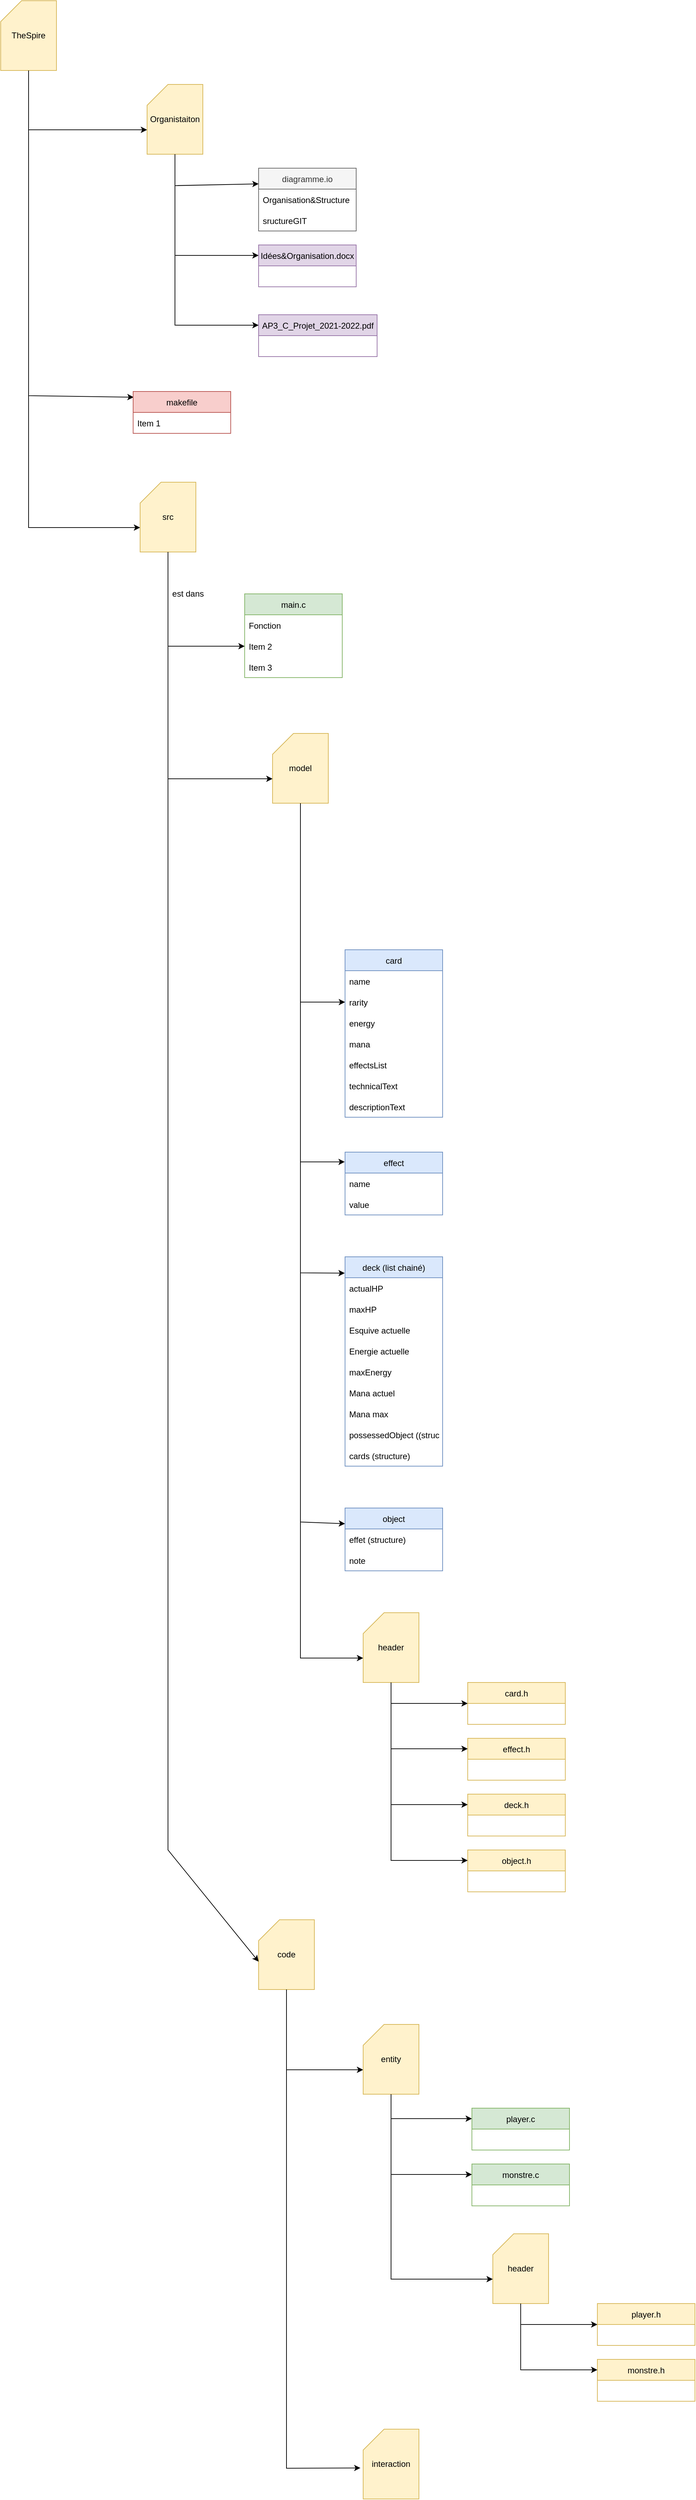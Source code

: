 <mxfile version="18.0.4" type="device" pages="3"><diagram id="Xu8fZ2DzwxK1tg6nVCTN" name="Organisation&amp;Structure"><mxGraphModel dx="2249" dy="2047" grid="1" gridSize="10" guides="1" tooltips="1" connect="1" arrows="1" fold="1" page="1" pageScale="1" pageWidth="827" pageHeight="1169" math="0" shadow="0"><root><mxCell id="0"/><mxCell id="1" parent="0"/><mxCell id="VKHFOhb967Uc09bPa1nT-7" value="src" style="shape=card;whiteSpace=wrap;html=1;fillColor=#fff2cc;strokeColor=#d6b656;" parent="1" vertex="1"><mxGeometry x="30" width="80" height="100" as="geometry"/></mxCell><mxCell id="VKHFOhb967Uc09bPa1nT-8" value="main.c" style="swimlane;fontStyle=0;childLayout=stackLayout;horizontal=1;startSize=30;horizontalStack=0;resizeParent=1;resizeParentMax=0;resizeLast=0;collapsible=1;marginBottom=0;fillColor=#d5e8d4;strokeColor=#82b366;" parent="1" vertex="1"><mxGeometry x="180" y="160" width="140" height="120" as="geometry"/></mxCell><mxCell id="VKHFOhb967Uc09bPa1nT-9" value="Fonction" style="text;strokeColor=none;fillColor=none;align=left;verticalAlign=middle;spacingLeft=4;spacingRight=4;overflow=hidden;points=[[0,0.5],[1,0.5]];portConstraint=eastwest;rotatable=0;" parent="VKHFOhb967Uc09bPa1nT-8" vertex="1"><mxGeometry y="30" width="140" height="30" as="geometry"/></mxCell><mxCell id="VKHFOhb967Uc09bPa1nT-10" value="Item 2" style="text;strokeColor=none;fillColor=none;align=left;verticalAlign=middle;spacingLeft=4;spacingRight=4;overflow=hidden;points=[[0,0.5],[1,0.5]];portConstraint=eastwest;rotatable=0;" parent="VKHFOhb967Uc09bPa1nT-8" vertex="1"><mxGeometry y="60" width="140" height="30" as="geometry"/></mxCell><mxCell id="VKHFOhb967Uc09bPa1nT-11" value="Item 3" style="text;strokeColor=none;fillColor=none;align=left;verticalAlign=middle;spacingLeft=4;spacingRight=4;overflow=hidden;points=[[0,0.5],[1,0.5]];portConstraint=eastwest;rotatable=0;" parent="VKHFOhb967Uc09bPa1nT-8" vertex="1"><mxGeometry y="90" width="140" height="30" as="geometry"/></mxCell><mxCell id="VKHFOhb967Uc09bPa1nT-12" value="" style="endArrow=classic;html=1;rounded=0;exitX=0.5;exitY=1;exitDx=0;exitDy=0;exitPerimeter=0;entryX=0;entryY=0.5;entryDx=0;entryDy=0;" parent="1" source="VKHFOhb967Uc09bPa1nT-7" target="VKHFOhb967Uc09bPa1nT-10" edge="1"><mxGeometry width="50" height="50" relative="1" as="geometry"><mxPoint x="380" y="320" as="sourcePoint"/><mxPoint x="430" y="270" as="targetPoint"/><Array as="points"><mxPoint x="70" y="130"/><mxPoint x="70" y="235"/></Array></mxGeometry></mxCell><mxCell id="VKHFOhb967Uc09bPa1nT-13" value="est dans&amp;nbsp;" style="text;html=1;align=center;verticalAlign=middle;resizable=0;points=[];autosize=1;strokeColor=none;fillColor=none;" parent="1" vertex="1"><mxGeometry x="70" y="150" width="60" height="20" as="geometry"/></mxCell><mxCell id="VKHFOhb967Uc09bPa1nT-14" value="model" style="shape=card;whiteSpace=wrap;html=1;fillColor=#fff2cc;strokeColor=#d6b656;" parent="1" vertex="1"><mxGeometry x="220" y="360" width="80" height="100" as="geometry"/></mxCell><mxCell id="VKHFOhb967Uc09bPa1nT-15" value="card" style="swimlane;fontStyle=0;childLayout=stackLayout;horizontal=1;startSize=30;horizontalStack=0;resizeParent=1;resizeParentMax=0;resizeLast=0;collapsible=1;marginBottom=0;fillColor=#dae8fc;strokeColor=#6c8ebf;" parent="1" vertex="1"><mxGeometry x="324" y="670" width="140" height="240" as="geometry"/></mxCell><mxCell id="VKHFOhb967Uc09bPa1nT-16" value="name" style="text;strokeColor=none;fillColor=none;align=left;verticalAlign=middle;spacingLeft=4;spacingRight=4;overflow=hidden;points=[[0,0.5],[1,0.5]];portConstraint=eastwest;rotatable=0;" parent="VKHFOhb967Uc09bPa1nT-15" vertex="1"><mxGeometry y="30" width="140" height="30" as="geometry"/></mxCell><mxCell id="VKHFOhb967Uc09bPa1nT-17" value="rarity" style="text;strokeColor=none;fillColor=none;align=left;verticalAlign=middle;spacingLeft=4;spacingRight=4;overflow=hidden;points=[[0,0.5],[1,0.5]];portConstraint=eastwest;rotatable=0;" parent="VKHFOhb967Uc09bPa1nT-15" vertex="1"><mxGeometry y="60" width="140" height="30" as="geometry"/></mxCell><mxCell id="VKHFOhb967Uc09bPa1nT-18" value="energy" style="text;strokeColor=none;fillColor=none;align=left;verticalAlign=middle;spacingLeft=4;spacingRight=4;overflow=hidden;points=[[0,0.5],[1,0.5]];portConstraint=eastwest;rotatable=0;" parent="VKHFOhb967Uc09bPa1nT-15" vertex="1"><mxGeometry y="90" width="140" height="30" as="geometry"/></mxCell><mxCell id="VKHFOhb967Uc09bPa1nT-21" value="mana" style="text;strokeColor=none;fillColor=none;align=left;verticalAlign=middle;spacingLeft=4;spacingRight=4;overflow=hidden;points=[[0,0.5],[1,0.5]];portConstraint=eastwest;rotatable=0;" parent="VKHFOhb967Uc09bPa1nT-15" vertex="1"><mxGeometry y="120" width="140" height="30" as="geometry"/></mxCell><mxCell id="VKHFOhb967Uc09bPa1nT-23" value="effectsList" style="text;strokeColor=none;fillColor=none;align=left;verticalAlign=middle;spacingLeft=4;spacingRight=4;overflow=hidden;points=[[0,0.5],[1,0.5]];portConstraint=eastwest;rotatable=0;" parent="VKHFOhb967Uc09bPa1nT-15" vertex="1"><mxGeometry y="150" width="140" height="30" as="geometry"/></mxCell><mxCell id="VKHFOhb967Uc09bPa1nT-24" value="technicalText" style="text;strokeColor=none;fillColor=none;align=left;verticalAlign=middle;spacingLeft=4;spacingRight=4;overflow=hidden;points=[[0,0.5],[1,0.5]];portConstraint=eastwest;rotatable=0;" parent="VKHFOhb967Uc09bPa1nT-15" vertex="1"><mxGeometry y="180" width="140" height="30" as="geometry"/></mxCell><mxCell id="VKHFOhb967Uc09bPa1nT-22" value="descriptionText" style="text;strokeColor=none;fillColor=none;align=left;verticalAlign=middle;spacingLeft=4;spacingRight=4;overflow=hidden;points=[[0,0.5],[1,0.5]];portConstraint=eastwest;rotatable=0;" parent="VKHFOhb967Uc09bPa1nT-15" vertex="1"><mxGeometry y="210" width="140" height="30" as="geometry"/></mxCell><mxCell id="VKHFOhb967Uc09bPa1nT-20" value="" style="endArrow=classic;html=1;rounded=0;exitX=0.5;exitY=1;exitDx=0;exitDy=0;exitPerimeter=0;entryX=0;entryY=0.5;entryDx=0;entryDy=0;" parent="1" source="VKHFOhb967Uc09bPa1nT-14" target="VKHFOhb967Uc09bPa1nT-17" edge="1"><mxGeometry width="50" height="50" relative="1" as="geometry"><mxPoint x="390" y="510" as="sourcePoint"/><mxPoint x="440" y="460" as="targetPoint"/><Array as="points"><mxPoint x="260" y="745"/></Array></mxGeometry></mxCell><mxCell id="VKHFOhb967Uc09bPa1nT-25" value="deck (list chainé)" style="swimlane;fontStyle=0;childLayout=stackLayout;horizontal=1;startSize=30;horizontalStack=0;resizeParent=1;resizeParentMax=0;resizeLast=0;collapsible=1;marginBottom=0;fillColor=#dae8fc;strokeColor=#6c8ebf;" parent="1" vertex="1"><mxGeometry x="324" y="1110" width="140" height="300" as="geometry"/></mxCell><mxCell id="VKHFOhb967Uc09bPa1nT-26" value="actualHP" style="text;strokeColor=none;fillColor=none;align=left;verticalAlign=middle;spacingLeft=4;spacingRight=4;overflow=hidden;points=[[0,0.5],[1,0.5]];portConstraint=eastwest;rotatable=0;" parent="VKHFOhb967Uc09bPa1nT-25" vertex="1"><mxGeometry y="30" width="140" height="30" as="geometry"/></mxCell><mxCell id="VKHFOhb967Uc09bPa1nT-27" value="maxHP" style="text;strokeColor=none;fillColor=none;align=left;verticalAlign=middle;spacingLeft=4;spacingRight=4;overflow=hidden;points=[[0,0.5],[1,0.5]];portConstraint=eastwest;rotatable=0;" parent="VKHFOhb967Uc09bPa1nT-25" vertex="1"><mxGeometry y="60" width="140" height="30" as="geometry"/></mxCell><mxCell id="VKHFOhb967Uc09bPa1nT-42" value="Esquive actuelle" style="text;strokeColor=none;fillColor=none;align=left;verticalAlign=middle;spacingLeft=4;spacingRight=4;overflow=hidden;points=[[0,0.5],[1,0.5]];portConstraint=eastwest;rotatable=0;" parent="VKHFOhb967Uc09bPa1nT-25" vertex="1"><mxGeometry y="90" width="140" height="30" as="geometry"/></mxCell><mxCell id="VKHFOhb967Uc09bPa1nT-41" value="Energie actuelle" style="text;strokeColor=none;fillColor=none;align=left;verticalAlign=middle;spacingLeft=4;spacingRight=4;overflow=hidden;points=[[0,0.5],[1,0.5]];portConstraint=eastwest;rotatable=0;" parent="VKHFOhb967Uc09bPa1nT-25" vertex="1"><mxGeometry y="120" width="140" height="30" as="geometry"/></mxCell><mxCell id="VKHFOhb967Uc09bPa1nT-43" value="maxEnergy" style="text;strokeColor=none;fillColor=none;align=left;verticalAlign=middle;spacingLeft=4;spacingRight=4;overflow=hidden;points=[[0,0.5],[1,0.5]];portConstraint=eastwest;rotatable=0;" parent="VKHFOhb967Uc09bPa1nT-25" vertex="1"><mxGeometry y="150" width="140" height="30" as="geometry"/></mxCell><mxCell id="VKHFOhb967Uc09bPa1nT-40" value="Mana actuel" style="text;strokeColor=none;fillColor=none;align=left;verticalAlign=middle;spacingLeft=4;spacingRight=4;overflow=hidden;points=[[0,0.5],[1,0.5]];portConstraint=eastwest;rotatable=0;" parent="VKHFOhb967Uc09bPa1nT-25" vertex="1"><mxGeometry y="180" width="140" height="30" as="geometry"/></mxCell><mxCell id="VKHFOhb967Uc09bPa1nT-44" value="Mana max" style="text;strokeColor=none;fillColor=none;align=left;verticalAlign=middle;spacingLeft=4;spacingRight=4;overflow=hidden;points=[[0,0.5],[1,0.5]];portConstraint=eastwest;rotatable=0;" parent="VKHFOhb967Uc09bPa1nT-25" vertex="1"><mxGeometry y="210" width="140" height="30" as="geometry"/></mxCell><mxCell id="VKHFOhb967Uc09bPa1nT-45" value="possessedObject ((structure*)" style="text;strokeColor=none;fillColor=none;align=left;verticalAlign=middle;spacingLeft=4;spacingRight=4;overflow=hidden;points=[[0,0.5],[1,0.5]];portConstraint=eastwest;rotatable=0;" parent="VKHFOhb967Uc09bPa1nT-25" vertex="1"><mxGeometry y="240" width="140" height="30" as="geometry"/></mxCell><mxCell id="VKHFOhb967Uc09bPa1nT-28" value="cards (structure)" style="text;strokeColor=none;fillColor=none;align=left;verticalAlign=middle;spacingLeft=4;spacingRight=4;overflow=hidden;points=[[0,0.5],[1,0.5]];portConstraint=eastwest;rotatable=0;" parent="VKHFOhb967Uc09bPa1nT-25" vertex="1"><mxGeometry y="270" width="140" height="30" as="geometry"/></mxCell><mxCell id="VKHFOhb967Uc09bPa1nT-33" value="" style="endArrow=classic;html=1;rounded=0;entryX=-0.003;entryY=0.078;entryDx=0;entryDy=0;entryPerimeter=0;" parent="1" target="VKHFOhb967Uc09bPa1nT-25" edge="1"><mxGeometry width="50" height="50" relative="1" as="geometry"><mxPoint x="260" y="470" as="sourcePoint"/><mxPoint x="260" y="740" as="targetPoint"/><Array as="points"><mxPoint x="260" y="809"/><mxPoint x="260" y="850"/><mxPoint x="260" y="1133"/></Array></mxGeometry></mxCell><mxCell id="VKHFOhb967Uc09bPa1nT-34" value="effect" style="swimlane;fontStyle=0;childLayout=stackLayout;horizontal=1;startSize=30;horizontalStack=0;resizeParent=1;resizeParentMax=0;resizeLast=0;collapsible=1;marginBottom=0;fillColor=#dae8fc;strokeColor=#6c8ebf;" parent="1" vertex="1"><mxGeometry x="324" y="960" width="140" height="90" as="geometry"/></mxCell><mxCell id="VKHFOhb967Uc09bPa1nT-35" value="name" style="text;strokeColor=none;fillColor=none;align=left;verticalAlign=middle;spacingLeft=4;spacingRight=4;overflow=hidden;points=[[0,0.5],[1,0.5]];portConstraint=eastwest;rotatable=0;" parent="VKHFOhb967Uc09bPa1nT-34" vertex="1"><mxGeometry y="30" width="140" height="30" as="geometry"/></mxCell><mxCell id="VKHFOhb967Uc09bPa1nT-36" value="value" style="text;strokeColor=none;fillColor=none;align=left;verticalAlign=middle;spacingLeft=4;spacingRight=4;overflow=hidden;points=[[0,0.5],[1,0.5]];portConstraint=eastwest;rotatable=0;" parent="VKHFOhb967Uc09bPa1nT-34" vertex="1"><mxGeometry y="60" width="140" height="30" as="geometry"/></mxCell><mxCell id="VKHFOhb967Uc09bPa1nT-38" value="" style="endArrow=classic;html=1;rounded=0;entryX=-0.003;entryY=0.155;entryDx=0;entryDy=0;entryPerimeter=0;" parent="1" target="VKHFOhb967Uc09bPa1nT-34" edge="1"><mxGeometry width="50" height="50" relative="1" as="geometry"><mxPoint x="260" y="470" as="sourcePoint"/><mxPoint x="260" y="690" as="targetPoint"/><Array as="points"><mxPoint x="260" y="974"/></Array></mxGeometry></mxCell><mxCell id="VKHFOhb967Uc09bPa1nT-47" value="object" style="swimlane;fontStyle=0;childLayout=stackLayout;horizontal=1;startSize=30;horizontalStack=0;resizeParent=1;resizeParentMax=0;resizeLast=0;collapsible=1;marginBottom=0;fillColor=#dae8fc;strokeColor=#6c8ebf;" parent="1" vertex="1"><mxGeometry x="324" y="1470" width="140" height="90" as="geometry"/></mxCell><mxCell id="VKHFOhb967Uc09bPa1nT-48" value="effet (structure)" style="text;strokeColor=none;fillColor=none;align=left;verticalAlign=middle;spacingLeft=4;spacingRight=4;overflow=hidden;points=[[0,0.5],[1,0.5]];portConstraint=eastwest;rotatable=0;" parent="VKHFOhb967Uc09bPa1nT-47" vertex="1"><mxGeometry y="30" width="140" height="30" as="geometry"/></mxCell><mxCell id="VKHFOhb967Uc09bPa1nT-49" value="note" style="text;strokeColor=none;fillColor=none;align=left;verticalAlign=middle;spacingLeft=4;spacingRight=4;overflow=hidden;points=[[0,0.5],[1,0.5]];portConstraint=eastwest;rotatable=0;" parent="VKHFOhb967Uc09bPa1nT-47" vertex="1"><mxGeometry y="60" width="140" height="30" as="geometry"/></mxCell><mxCell id="VKHFOhb967Uc09bPa1nT-50" value="" style="endArrow=classic;html=1;rounded=0;entryX=0;entryY=0.25;entryDx=0;entryDy=0;" parent="1" target="VKHFOhb967Uc09bPa1nT-47" edge="1"><mxGeometry width="50" height="50" relative="1" as="geometry"><mxPoint x="260" y="470" as="sourcePoint"/><mxPoint x="260" y="1160" as="targetPoint"/><Array as="points"><mxPoint x="260" y="1490"/></Array></mxGeometry></mxCell><mxCell id="VKHFOhb967Uc09bPa1nT-51" value="code" style="shape=card;whiteSpace=wrap;html=1;fillColor=#fff2cc;strokeColor=#d6b656;" parent="1" vertex="1"><mxGeometry x="200" y="2060" width="80" height="100" as="geometry"/></mxCell><mxCell id="VKHFOhb967Uc09bPa1nT-53" value="" style="endArrow=classic;html=1;rounded=0;exitX=0.5;exitY=1;exitDx=0;exitDy=0;exitPerimeter=0;entryX=0;entryY=0;entryDx=0;entryDy=65;entryPerimeter=0;" parent="1" target="VKHFOhb967Uc09bPa1nT-14" edge="1"><mxGeometry width="50" height="50" relative="1" as="geometry"><mxPoint x="70" y="310" as="sourcePoint"/><mxPoint x="70" y="400" as="targetPoint"/><Array as="points"><mxPoint x="70" y="425"/></Array></mxGeometry></mxCell><mxCell id="VKHFOhb967Uc09bPa1nT-54" value="" style="endArrow=classic;html=1;rounded=0;exitX=0.5;exitY=1;exitDx=0;exitDy=0;exitPerimeter=0;entryX=0;entryY=0.6;entryDx=0;entryDy=0;entryPerimeter=0;" parent="1" source="VKHFOhb967Uc09bPa1nT-7" target="VKHFOhb967Uc09bPa1nT-51" edge="1"><mxGeometry width="50" height="50" relative="1" as="geometry"><mxPoint x="70" y="310" as="sourcePoint"/><mxPoint x="70" y="1620" as="targetPoint"/><Array as="points"><mxPoint x="70" y="1960"/></Array></mxGeometry></mxCell><mxCell id="VKHFOhb967Uc09bPa1nT-55" value="TheSpire" style="shape=card;whiteSpace=wrap;html=1;fillColor=#fff2cc;strokeColor=#d6b656;" parent="1" vertex="1"><mxGeometry x="-170" y="-690" width="80" height="100" as="geometry"/></mxCell><mxCell id="VKHFOhb967Uc09bPa1nT-58" value="diagramme.io" style="swimlane;fontStyle=0;childLayout=stackLayout;horizontal=1;startSize=30;horizontalStack=0;resizeParent=1;resizeParentMax=0;resizeLast=0;collapsible=1;marginBottom=0;fillColor=#f5f5f5;fontColor=#333333;strokeColor=#666666;" parent="1" vertex="1"><mxGeometry x="200" y="-450" width="140" height="90" as="geometry"/></mxCell><mxCell id="Qas3PfIgS1w2E795X2_0-1" value="Organisation&amp;Structure" style="text;strokeColor=none;fillColor=none;align=left;verticalAlign=middle;spacingLeft=4;spacingRight=4;overflow=hidden;points=[[0,0.5],[1,0.5]];portConstraint=eastwest;rotatable=0;" parent="VKHFOhb967Uc09bPa1nT-58" vertex="1"><mxGeometry y="30" width="140" height="30" as="geometry"/></mxCell><mxCell id="VKHFOhb967Uc09bPa1nT-59" value="sructureGIT" style="text;strokeColor=none;fillColor=none;align=left;verticalAlign=middle;spacingLeft=4;spacingRight=4;overflow=hidden;points=[[0,0.5],[1,0.5]];portConstraint=eastwest;rotatable=0;" parent="VKHFOhb967Uc09bPa1nT-58" vertex="1"><mxGeometry y="60" width="140" height="30" as="geometry"/></mxCell><mxCell id="VKHFOhb967Uc09bPa1nT-62" value="Organistaiton" style="shape=card;whiteSpace=wrap;html=1;fillColor=#fff2cc;strokeColor=#d6b656;" parent="1" vertex="1"><mxGeometry x="40" y="-570" width="80" height="100" as="geometry"/></mxCell><mxCell id="VKHFOhb967Uc09bPa1nT-63" value="" style="endArrow=classic;html=1;rounded=0;exitX=0.5;exitY=1;exitDx=0;exitDy=0;exitPerimeter=0;entryX=0;entryY=0;entryDx=0;entryDy=65;entryPerimeter=0;" parent="1" source="VKHFOhb967Uc09bPa1nT-55" target="VKHFOhb967Uc09bPa1nT-62" edge="1"><mxGeometry width="50" height="50" relative="1" as="geometry"><mxPoint x="180" y="-140" as="sourcePoint"/><mxPoint x="230" y="-190" as="targetPoint"/><Array as="points"><mxPoint x="-130" y="-505"/></Array></mxGeometry></mxCell><mxCell id="VKHFOhb967Uc09bPa1nT-64" value="Idées&amp;Organisation.docx" style="swimlane;fontStyle=0;childLayout=stackLayout;horizontal=1;startSize=30;horizontalStack=0;resizeParent=1;resizeParentMax=0;resizeLast=0;collapsible=1;marginBottom=0;fillColor=#e1d5e7;strokeColor=#9673a6;" parent="1" vertex="1"><mxGeometry x="200" y="-340" width="140" height="60" as="geometry"/></mxCell><mxCell id="VKHFOhb967Uc09bPa1nT-66" value="AP3_C_Projet_2021-2022.pdf" style="swimlane;fontStyle=0;childLayout=stackLayout;horizontal=1;startSize=30;horizontalStack=0;resizeParent=1;resizeParentMax=0;resizeLast=0;collapsible=1;marginBottom=0;fillColor=#e1d5e7;strokeColor=#9673a6;" parent="1" vertex="1"><mxGeometry x="200" y="-240" width="170" height="60" as="geometry"/></mxCell><mxCell id="VKHFOhb967Uc09bPa1nT-67" value="" style="endArrow=classic;html=1;rounded=0;exitX=0.5;exitY=1;exitDx=0;exitDy=0;exitPerimeter=0;entryX=0;entryY=0.25;entryDx=0;entryDy=0;" parent="1" source="VKHFOhb967Uc09bPa1nT-62" target="VKHFOhb967Uc09bPa1nT-58" edge="1"><mxGeometry width="50" height="50" relative="1" as="geometry"><mxPoint x="180" y="-140" as="sourcePoint"/><mxPoint x="230" y="-190" as="targetPoint"/><Array as="points"><mxPoint x="80" y="-425"/></Array></mxGeometry></mxCell><mxCell id="VKHFOhb967Uc09bPa1nT-68" value="" style="endArrow=classic;html=1;rounded=0;exitX=0.5;exitY=1;exitDx=0;exitDy=0;exitPerimeter=0;entryX=0;entryY=0.25;entryDx=0;entryDy=0;" parent="1" source="VKHFOhb967Uc09bPa1nT-62" target="VKHFOhb967Uc09bPa1nT-64" edge="1"><mxGeometry width="50" height="50" relative="1" as="geometry"><mxPoint x="150" y="-220" as="sourcePoint"/><mxPoint x="230" y="-190" as="targetPoint"/><Array as="points"><mxPoint x="80" y="-325"/></Array></mxGeometry></mxCell><mxCell id="VKHFOhb967Uc09bPa1nT-69" value="" style="endArrow=classic;html=1;rounded=0;entryX=0;entryY=0.25;entryDx=0;entryDy=0;" parent="1" target="VKHFOhb967Uc09bPa1nT-66" edge="1"><mxGeometry width="50" height="50" relative="1" as="geometry"><mxPoint x="80" y="-470" as="sourcePoint"/><mxPoint x="230" y="-190" as="targetPoint"/><Array as="points"><mxPoint x="80" y="-225"/></Array></mxGeometry></mxCell><mxCell id="VKHFOhb967Uc09bPa1nT-70" value="" style="endArrow=classic;html=1;rounded=0;exitX=0.5;exitY=1;exitDx=0;exitDy=0;exitPerimeter=0;entryX=0;entryY=0;entryDx=0;entryDy=65;entryPerimeter=0;" parent="1" source="VKHFOhb967Uc09bPa1nT-55" target="VKHFOhb967Uc09bPa1nT-7" edge="1"><mxGeometry width="50" height="50" relative="1" as="geometry"><mxPoint x="180" y="-140" as="sourcePoint"/><mxPoint x="230" y="-190" as="targetPoint"/><Array as="points"><mxPoint x="-130" y="65"/></Array></mxGeometry></mxCell><mxCell id="VKHFOhb967Uc09bPa1nT-71" value="header" style="shape=card;whiteSpace=wrap;html=1;fillColor=#fff2cc;strokeColor=#d6b656;" parent="1" vertex="1"><mxGeometry x="350" y="1620" width="80" height="100" as="geometry"/></mxCell><mxCell id="VKHFOhb967Uc09bPa1nT-72" value="" style="endArrow=classic;html=1;rounded=0;exitX=0.5;exitY=1;exitDx=0;exitDy=0;exitPerimeter=0;entryX=0;entryY=0;entryDx=0;entryDy=65;entryPerimeter=0;" parent="1" source="VKHFOhb967Uc09bPa1nT-14" target="VKHFOhb967Uc09bPa1nT-71" edge="1"><mxGeometry width="50" height="50" relative="1" as="geometry"><mxPoint x="510" y="1070" as="sourcePoint"/><mxPoint x="560" y="1020" as="targetPoint"/><Array as="points"><mxPoint x="260" y="1420"/><mxPoint x="260" y="1685"/></Array></mxGeometry></mxCell><mxCell id="VKHFOhb967Uc09bPa1nT-73" value="card.h" style="swimlane;fontStyle=0;childLayout=stackLayout;horizontal=1;startSize=30;horizontalStack=0;resizeParent=1;resizeParentMax=0;resizeLast=0;collapsible=1;marginBottom=0;fillColor=#fff2cc;strokeColor=#d6b656;" parent="1" vertex="1"><mxGeometry x="500" y="1720" width="140" height="60" as="geometry"/></mxCell><mxCell id="VKHFOhb967Uc09bPa1nT-77" value="effect.h" style="swimlane;fontStyle=0;childLayout=stackLayout;horizontal=1;startSize=30;horizontalStack=0;resizeParent=1;resizeParentMax=0;resizeLast=0;collapsible=1;marginBottom=0;fillColor=#fff2cc;strokeColor=#d6b656;" parent="1" vertex="1"><mxGeometry x="500" y="1800" width="140" height="60" as="geometry"/></mxCell><mxCell id="VKHFOhb967Uc09bPa1nT-78" value="deck.h" style="swimlane;fontStyle=0;childLayout=stackLayout;horizontal=1;startSize=30;horizontalStack=0;resizeParent=1;resizeParentMax=0;resizeLast=0;collapsible=1;marginBottom=0;fillColor=#fff2cc;strokeColor=#d6b656;" parent="1" vertex="1"><mxGeometry x="500" y="1880" width="140" height="60" as="geometry"/></mxCell><mxCell id="VKHFOhb967Uc09bPa1nT-79" value="object.h" style="swimlane;fontStyle=0;childLayout=stackLayout;horizontal=1;startSize=30;horizontalStack=0;resizeParent=1;resizeParentMax=0;resizeLast=0;collapsible=1;marginBottom=0;fillColor=#fff2cc;strokeColor=#d6b656;" parent="1" vertex="1"><mxGeometry x="500" y="1960" width="140" height="60" as="geometry"/></mxCell><mxCell id="VKHFOhb967Uc09bPa1nT-80" value="" style="endArrow=classic;html=1;rounded=0;exitX=0.5;exitY=1;exitDx=0;exitDy=0;exitPerimeter=0;entryX=0;entryY=0.5;entryDx=0;entryDy=0;" parent="1" source="VKHFOhb967Uc09bPa1nT-71" target="VKHFOhb967Uc09bPa1nT-73" edge="1"><mxGeometry width="50" height="50" relative="1" as="geometry"><mxPoint x="670" y="1920" as="sourcePoint"/><mxPoint x="720" y="1870" as="targetPoint"/><Array as="points"><mxPoint x="390" y="1750"/></Array></mxGeometry></mxCell><mxCell id="VKHFOhb967Uc09bPa1nT-81" value="" style="endArrow=classic;html=1;rounded=0;exitX=0.5;exitY=1;exitDx=0;exitDy=0;exitPerimeter=0;entryX=0;entryY=0.25;entryDx=0;entryDy=0;" parent="1" source="VKHFOhb967Uc09bPa1nT-71" target="VKHFOhb967Uc09bPa1nT-77" edge="1"><mxGeometry width="50" height="50" relative="1" as="geometry"><mxPoint x="670" y="1920" as="sourcePoint"/><mxPoint x="550" y="1840" as="targetPoint"/><Array as="points"><mxPoint x="390" y="1815"/></Array></mxGeometry></mxCell><mxCell id="VKHFOhb967Uc09bPa1nT-82" value="" style="endArrow=classic;html=1;rounded=0;exitX=0.5;exitY=1;exitDx=0;exitDy=0;exitPerimeter=0;entryX=0;entryY=0.25;entryDx=0;entryDy=0;" parent="1" source="VKHFOhb967Uc09bPa1nT-71" target="VKHFOhb967Uc09bPa1nT-78" edge="1"><mxGeometry width="50" height="50" relative="1" as="geometry"><mxPoint x="670" y="1920" as="sourcePoint"/><mxPoint x="720" y="1870" as="targetPoint"/><Array as="points"><mxPoint x="390" y="1895"/></Array></mxGeometry></mxCell><mxCell id="VKHFOhb967Uc09bPa1nT-83" value="" style="endArrow=classic;html=1;rounded=0;exitX=0.5;exitY=1;exitDx=0;exitDy=0;exitPerimeter=0;entryX=0;entryY=0.25;entryDx=0;entryDy=0;" parent="1" source="VKHFOhb967Uc09bPa1nT-71" target="VKHFOhb967Uc09bPa1nT-79" edge="1"><mxGeometry width="50" height="50" relative="1" as="geometry"><mxPoint x="670" y="1920" as="sourcePoint"/><mxPoint x="720" y="1870" as="targetPoint"/><Array as="points"><mxPoint x="390" y="1975"/></Array></mxGeometry></mxCell><mxCell id="lOAv_1ijdAWdB1TctGq7-1" value="" style="endArrow=classic;html=1;rounded=0;entryX=0.005;entryY=0.136;entryDx=0;entryDy=0;entryPerimeter=0;exitX=0.5;exitY=1;exitDx=0;exitDy=0;exitPerimeter=0;" parent="1" source="VKHFOhb967Uc09bPa1nT-55" target="lOAv_1ijdAWdB1TctGq7-2" edge="1"><mxGeometry width="50" height="50" relative="1" as="geometry"><mxPoint x="-100" y="-410" as="sourcePoint"/><mxPoint x="720" y="80" as="targetPoint"/><Array as="points"><mxPoint x="-130" y="-124"/></Array></mxGeometry></mxCell><mxCell id="lOAv_1ijdAWdB1TctGq7-2" value="makefile" style="swimlane;fontStyle=0;childLayout=stackLayout;horizontal=1;startSize=30;horizontalStack=0;resizeParent=1;resizeParentMax=0;resizeLast=0;collapsible=1;marginBottom=0;fillColor=#f8cecc;strokeColor=#b85450;" parent="1" vertex="1"><mxGeometry x="20" y="-130.0" width="140" height="60" as="geometry"/></mxCell><mxCell id="lOAv_1ijdAWdB1TctGq7-3" value="Item 1" style="text;strokeColor=none;fillColor=none;align=left;verticalAlign=middle;spacingLeft=4;spacingRight=4;overflow=hidden;points=[[0,0.5],[1,0.5]];portConstraint=eastwest;rotatable=0;" parent="lOAv_1ijdAWdB1TctGq7-2" vertex="1"><mxGeometry y="30" width="140" height="30" as="geometry"/></mxCell><mxCell id="k4gIIiYUJchrYzDltVbT-2" value="" style="endArrow=classic;html=1;rounded=0;exitX=0.5;exitY=1;exitDx=0;exitDy=0;exitPerimeter=0;entryX=0;entryY=0;entryDx=0;entryDy=65;entryPerimeter=0;" parent="1" source="VKHFOhb967Uc09bPa1nT-51" target="k4gIIiYUJchrYzDltVbT-3" edge="1"><mxGeometry width="50" height="50" relative="1" as="geometry"><mxPoint x="190.0" y="2150" as="sourcePoint"/><mxPoint x="340" y="2270" as="targetPoint"/><Array as="points"><mxPoint x="240" y="2275"/></Array></mxGeometry></mxCell><mxCell id="k4gIIiYUJchrYzDltVbT-3" value="entity" style="shape=card;whiteSpace=wrap;html=1;fillColor=#fff2cc;strokeColor=#d6b656;" parent="1" vertex="1"><mxGeometry x="350" y="2210" width="80" height="100" as="geometry"/></mxCell><mxCell id="k4gIIiYUJchrYzDltVbT-4" value="player.c" style="swimlane;fontStyle=0;childLayout=stackLayout;horizontal=1;startSize=30;horizontalStack=0;resizeParent=1;resizeParentMax=0;resizeLast=0;collapsible=1;marginBottom=0;fillColor=#d5e8d4;strokeColor=#82b366;" parent="1" vertex="1"><mxGeometry x="506" y="2330" width="140" height="60" as="geometry"/></mxCell><mxCell id="k4gIIiYUJchrYzDltVbT-5" value="monstre.c" style="swimlane;fontStyle=0;childLayout=stackLayout;horizontal=1;startSize=30;horizontalStack=0;resizeParent=1;resizeParentMax=0;resizeLast=0;collapsible=1;marginBottom=0;fillColor=#d5e8d4;strokeColor=#82b366;" parent="1" vertex="1"><mxGeometry x="506" y="2410" width="140" height="60" as="geometry"/></mxCell><mxCell id="k4gIIiYUJchrYzDltVbT-9" value="" style="endArrow=classic;html=1;rounded=0;exitX=0.5;exitY=1;exitDx=0;exitDy=0;exitPerimeter=0;entryX=0;entryY=0.25;entryDx=0;entryDy=0;" parent="1" source="k4gIIiYUJchrYzDltVbT-3" target="k4gIIiYUJchrYzDltVbT-4" edge="1"><mxGeometry width="50" height="50" relative="1" as="geometry"><mxPoint x="566" y="2360" as="sourcePoint"/><mxPoint x="616" y="2310" as="targetPoint"/><Array as="points"><mxPoint x="390" y="2345"/></Array></mxGeometry></mxCell><mxCell id="k4gIIiYUJchrYzDltVbT-10" value="" style="endArrow=classic;html=1;rounded=0;exitX=0.5;exitY=1;exitDx=0;exitDy=0;exitPerimeter=0;entryX=0;entryY=0.25;entryDx=0;entryDy=0;" parent="1" source="k4gIIiYUJchrYzDltVbT-3" target="k4gIIiYUJchrYzDltVbT-5" edge="1"><mxGeometry width="50" height="50" relative="1" as="geometry"><mxPoint x="400" y="2320" as="sourcePoint"/><mxPoint x="516" y="2355" as="targetPoint"/><Array as="points"><mxPoint x="390" y="2425"/></Array></mxGeometry></mxCell><mxCell id="9wl2yw_OM0KGeV_WEIIt-1" value="header" style="shape=card;whiteSpace=wrap;html=1;fillColor=#fff2cc;strokeColor=#d6b656;" parent="1" vertex="1"><mxGeometry x="536" y="2510" width="80" height="100" as="geometry"/></mxCell><mxCell id="9wl2yw_OM0KGeV_WEIIt-2" value="" style="endArrow=classic;html=1;rounded=0;exitX=0.5;exitY=1;exitDx=0;exitDy=0;exitPerimeter=0;entryX=0;entryY=0;entryDx=0;entryDy=65;entryPerimeter=0;" parent="1" source="k4gIIiYUJchrYzDltVbT-3" target="9wl2yw_OM0KGeV_WEIIt-1" edge="1"><mxGeometry width="50" height="50" relative="1" as="geometry"><mxPoint x="476" y="2480" as="sourcePoint"/><mxPoint x="526" y="2430" as="targetPoint"/><Array as="points"><mxPoint x="390" y="2575"/></Array></mxGeometry></mxCell><mxCell id="9wl2yw_OM0KGeV_WEIIt-11" value="player.h" style="swimlane;fontStyle=0;childLayout=stackLayout;horizontal=1;startSize=30;horizontalStack=0;resizeParent=1;resizeParentMax=0;resizeLast=0;collapsible=1;marginBottom=0;fillColor=#fff2cc;strokeColor=#d6b656;" parent="1" vertex="1"><mxGeometry x="686" y="2610" width="140" height="60" as="geometry"/></mxCell><mxCell id="9wl2yw_OM0KGeV_WEIIt-12" value="monstre.h" style="swimlane;fontStyle=0;childLayout=stackLayout;horizontal=1;startSize=30;horizontalStack=0;resizeParent=1;resizeParentMax=0;resizeLast=0;collapsible=1;marginBottom=0;fillColor=#fff2cc;strokeColor=#d6b656;" parent="1" vertex="1"><mxGeometry x="686" y="2690" width="140" height="60" as="geometry"/></mxCell><mxCell id="9wl2yw_OM0KGeV_WEIIt-13" value="" style="endArrow=classic;html=1;rounded=0;exitX=0.5;exitY=1;exitDx=0;exitDy=0;exitPerimeter=0;entryX=0;entryY=0.5;entryDx=0;entryDy=0;" parent="1" source="9wl2yw_OM0KGeV_WEIIt-1" target="9wl2yw_OM0KGeV_WEIIt-11" edge="1"><mxGeometry width="50" height="50" relative="1" as="geometry"><mxPoint x="576" y="2610" as="sourcePoint"/><mxPoint x="906" y="2760" as="targetPoint"/><Array as="points"><mxPoint x="576" y="2640"/></Array></mxGeometry></mxCell><mxCell id="9wl2yw_OM0KGeV_WEIIt-14" value="" style="endArrow=classic;html=1;rounded=0;exitX=0.5;exitY=1;exitDx=0;exitDy=0;exitPerimeter=0;entryX=0;entryY=0.25;entryDx=0;entryDy=0;" parent="1" source="9wl2yw_OM0KGeV_WEIIt-1" target="9wl2yw_OM0KGeV_WEIIt-12" edge="1"><mxGeometry width="50" height="50" relative="1" as="geometry"><mxPoint x="576" y="2610" as="sourcePoint"/><mxPoint x="736" y="2730" as="targetPoint"/><Array as="points"><mxPoint x="576" y="2705"/></Array></mxGeometry></mxCell><mxCell id="9wl2yw_OM0KGeV_WEIIt-17" value="" style="endArrow=classic;html=1;rounded=0;entryX=-0.049;entryY=0.556;entryDx=0;entryDy=0;entryPerimeter=0;" parent="1" target="9wl2yw_OM0KGeV_WEIIt-18" edge="1"><mxGeometry width="50" height="50" relative="1" as="geometry"><mxPoint x="240" y="2170" as="sourcePoint"/><mxPoint x="350" y="2846" as="targetPoint"/><Array as="points"><mxPoint x="240" y="2846"/></Array></mxGeometry></mxCell><mxCell id="9wl2yw_OM0KGeV_WEIIt-18" value="interaction" style="shape=card;whiteSpace=wrap;html=1;fillColor=#fff2cc;strokeColor=#d6b656;" parent="1" vertex="1"><mxGeometry x="350" y="2790" width="80" height="100" as="geometry"/></mxCell></root></mxGraphModel></diagram><diagram id="xrP0xkZrretJ2a5iOV6t" name="strusctureGIT"><mxGraphModel dx="989" dy="618" grid="1" gridSize="10" guides="1" tooltips="1" connect="1" arrows="1" fold="1" page="1" pageScale="1" pageWidth="827" pageHeight="1169" math="0" shadow="0"><root><mxCell id="0"/><mxCell id="1" parent="0"/><mxCell id="ILoab8qhuta7J4RUleRg-2" value="" style="shape=flexArrow;endArrow=classic;html=1;rounded=0;endWidth=35;endSize=11.93;fillColor=#d5e8d4;strokeColor=#82b366;" edge="1" parent="1"><mxGeometry width="50" height="50" relative="1" as="geometry"><mxPoint x="57" y="240" as="sourcePoint"/><mxPoint x="827" y="240" as="targetPoint"/></mxGeometry></mxCell><mxCell id="ILoab8qhuta7J4RUleRg-3" value="Main" style="edgeLabel;html=1;align=center;verticalAlign=middle;resizable=0;points=[];" vertex="1" connectable="0" parent="ILoab8qhuta7J4RUleRg-2"><mxGeometry x="0.247" y="-2" relative="1" as="geometry"><mxPoint x="-500" y="-2" as="offset"/></mxGeometry></mxCell><mxCell id="ILoab8qhuta7J4RUleRg-5" value="" style="shape=flexArrow;endArrow=classic;html=1;rounded=0;endWidth=35;endSize=11.93;fillColor=#ffe6cc;strokeColor=#d79b00;" edge="1" parent="1"><mxGeometry width="50" height="50" relative="1" as="geometry"><mxPoint x="147" y="300" as="sourcePoint"/><mxPoint x="627" y="300" as="targetPoint"/></mxGeometry></mxCell><mxCell id="ILoab8qhuta7J4RUleRg-7" value="Charles" style="text;html=1;align=center;verticalAlign=middle;resizable=0;points=[];autosize=1;strokeColor=none;fillColor=none;" vertex="1" parent="1"><mxGeometry x="97" y="290" width="60" height="20" as="geometry"/></mxCell><mxCell id="ILoab8qhuta7J4RUleRg-8" value="" style="shape=flexArrow;endArrow=classic;html=1;rounded=0;endWidth=35;endSize=11.93;fillColor=#ffe6cc;strokeColor=#d79b00;" edge="1" parent="1"><mxGeometry width="50" height="50" relative="1" as="geometry"><mxPoint x="147" y="350" as="sourcePoint"/><mxPoint x="627" y="350" as="targetPoint"/></mxGeometry></mxCell><mxCell id="ILoab8qhuta7J4RUleRg-9" value="Ulysse" style="text;html=1;align=center;verticalAlign=middle;resizable=0;points=[];autosize=1;strokeColor=none;fillColor=none;" vertex="1" parent="1"><mxGeometry x="102" y="340" width="50" height="20" as="geometry"/></mxCell><mxCell id="ILoab8qhuta7J4RUleRg-10" value="" style="shape=flexArrow;endArrow=classic;html=1;rounded=0;endWidth=35;endSize=11.93;fillColor=#ffe6cc;strokeColor=#d79b00;" edge="1" parent="1"><mxGeometry width="50" height="50" relative="1" as="geometry"><mxPoint x="147" y="400" as="sourcePoint"/><mxPoint x="627" y="400" as="targetPoint"/></mxGeometry></mxCell><mxCell id="ILoab8qhuta7J4RUleRg-11" value="Julien" style="text;html=1;align=center;verticalAlign=middle;resizable=0;points=[];autosize=1;strokeColor=none;fillColor=none;" vertex="1" parent="1"><mxGeometry x="102" y="390" width="50" height="20" as="geometry"/></mxCell><mxCell id="ILoab8qhuta7J4RUleRg-12" value="" style="shape=flexArrow;endArrow=classic;html=1;rounded=0;endWidth=35;endSize=11.93;fillColor=#ffe6cc;strokeColor=#d79b00;" edge="1" parent="1"><mxGeometry width="50" height="50" relative="1" as="geometry"><mxPoint x="147" y="450" as="sourcePoint"/><mxPoint x="627" y="450" as="targetPoint"/></mxGeometry></mxCell><mxCell id="ILoab8qhuta7J4RUleRg-13" value="Maêl" style="text;html=1;align=center;verticalAlign=middle;resizable=0;points=[];autosize=1;strokeColor=none;fillColor=none;" vertex="1" parent="1"><mxGeometry x="107" y="440" width="40" height="20" as="geometry"/></mxCell><mxCell id="ILoab8qhuta7J4RUleRg-14" value="" style="endArrow=classic;html=1;rounded=0;entryX=-0.053;entryY=0.7;entryDx=0;entryDy=0;entryPerimeter=0;" edge="1" parent="1" target="ILoab8qhuta7J4RUleRg-7"><mxGeometry width="50" height="50" relative="1" as="geometry"><mxPoint x="37" y="250" as="sourcePoint"/><mxPoint x="437" y="340" as="targetPoint"/><Array as="points"><mxPoint x="37" y="304"/></Array></mxGeometry></mxCell><mxCell id="ILoab8qhuta7J4RUleRg-15" value="" style="endArrow=classic;html=1;rounded=0;entryX=-0.076;entryY=0.52;entryDx=0;entryDy=0;entryPerimeter=0;" edge="1" parent="1" target="ILoab8qhuta7J4RUleRg-9"><mxGeometry width="50" height="50" relative="1" as="geometry"><mxPoint x="37" y="250" as="sourcePoint"/><mxPoint x="437" y="340" as="targetPoint"/><Array as="points"><mxPoint x="37" y="350"/></Array></mxGeometry></mxCell><mxCell id="ILoab8qhuta7J4RUleRg-18" value="" style="endArrow=classic;html=1;rounded=0;entryX=-0.092;entryY=0.46;entryDx=0;entryDy=0;entryPerimeter=0;" edge="1" parent="1" target="ILoab8qhuta7J4RUleRg-11"><mxGeometry width="50" height="50" relative="1" as="geometry"><mxPoint x="37" y="250" as="sourcePoint"/><mxPoint x="108.2" y="360.4" as="targetPoint"/><Array as="points"><mxPoint x="37" y="399"/></Array></mxGeometry></mxCell><mxCell id="ILoab8qhuta7J4RUleRg-19" value="" style="endArrow=classic;html=1;rounded=0;entryX=-0.08;entryY=0.48;entryDx=0;entryDy=0;entryPerimeter=0;" edge="1" parent="1" target="ILoab8qhuta7J4RUleRg-13"><mxGeometry width="50" height="50" relative="1" as="geometry"><mxPoint x="37" y="250" as="sourcePoint"/><mxPoint x="107.4" y="409.2" as="targetPoint"/><Array as="points"><mxPoint x="37" y="450"/></Array></mxGeometry></mxCell><mxCell id="ILoab8qhuta7J4RUleRg-20" value="" style="endArrow=classic;html=1;rounded=0;" edge="1" parent="1"><mxGeometry width="50" height="50" relative="1" as="geometry"><mxPoint x="627" y="450" as="sourcePoint"/><mxPoint x="707" y="250" as="targetPoint"/><Array as="points"><mxPoint x="707" y="450"/></Array></mxGeometry></mxCell><mxCell id="ILoab8qhuta7J4RUleRg-21" value="" style="endArrow=classic;html=1;rounded=0;" edge="1" parent="1"><mxGeometry width="50" height="50" relative="1" as="geometry"><mxPoint x="627" y="400" as="sourcePoint"/><mxPoint x="707" y="250" as="targetPoint"/><Array as="points"><mxPoint x="707" y="400"/></Array></mxGeometry></mxCell><mxCell id="ILoab8qhuta7J4RUleRg-22" value="" style="endArrow=classic;html=1;rounded=0;" edge="1" parent="1"><mxGeometry width="50" height="50" relative="1" as="geometry"><mxPoint x="627" y="350" as="sourcePoint"/><mxPoint x="707" y="250" as="targetPoint"/><Array as="points"><mxPoint x="707" y="350"/></Array></mxGeometry></mxCell><mxCell id="ILoab8qhuta7J4RUleRg-23" value="" style="endArrow=classic;html=1;rounded=0;" edge="1" parent="1"><mxGeometry width="50" height="50" relative="1" as="geometry"><mxPoint x="627" y="300" as="sourcePoint"/><mxPoint x="707" y="250" as="targetPoint"/><Array as="points"><mxPoint x="707" y="300"/></Array></mxGeometry></mxCell><mxCell id="yU7n043b_6XIJMQbb-QN-4" value="&lt;h1&gt;Synthèse Organisation GIT&amp;nbsp;&lt;/h1&gt;&lt;span style=&quot;text-align: center;&quot;&gt;Chaqu'un a sa branche, après chaques tache, il verifie que sa branche fonctionne bien après s'être mis à jour par rapport à la branch main. Une fois qu'il est sûr que tout fonctionne bien, il peut merger son travail sur la main&lt;/span&gt;&lt;p&gt;.&lt;/p&gt;" style="text;html=1;strokeColor=none;fillColor=none;spacing=5;spacingTop=-20;whiteSpace=wrap;overflow=hidden;rounded=0;" vertex="1" parent="1"><mxGeometry x="37" y="10" width="190" height="220" as="geometry"/></mxCell><mxCell id="yU7n043b_6XIJMQbb-QN-10" value="BRANCH" style="swimlane;childLayout=stackLayout;resizeParent=1;resizeParentMax=0;horizontal=0;startSize=20;horizontalStack=0;" vertex="1" parent="1"><mxGeometry x="40" y="530" width="490" height="600" as="geometry"/></mxCell><mxCell id="yU7n043b_6XIJMQbb-QN-11" value="main" style="swimlane;startSize=20;horizontal=0;" vertex="1" parent="yU7n043b_6XIJMQbb-QN-10"><mxGeometry x="20" width="470" height="120" as="geometry"/></mxCell><mxCell id="yU7n043b_6XIJMQbb-QN-12" value="Charles" style="swimlane;startSize=20;horizontal=0;" vertex="1" parent="yU7n043b_6XIJMQbb-QN-10"><mxGeometry x="20" y="120" width="470" height="120" as="geometry"/></mxCell><mxCell id="yU7n043b_6XIJMQbb-QN-16" value="&lt;h1&gt;main-charles&lt;/h1&gt;&lt;p&gt;&lt;br&gt;&lt;/p&gt;" style="text;html=1;strokeColor=none;fillColor=none;spacing=5;spacingTop=-20;whiteSpace=wrap;overflow=hidden;rounded=0;" vertex="1" parent="yU7n043b_6XIJMQbb-QN-12"><mxGeometry x="20" width="450" height="120" as="geometry"/></mxCell><mxCell id="yU7n043b_6XIJMQbb-QN-14" value="Ulysse" style="swimlane;startSize=20;horizontal=0;" vertex="1" parent="yU7n043b_6XIJMQbb-QN-10"><mxGeometry x="20" y="240" width="470" height="120" as="geometry"/></mxCell><mxCell id="yU7n043b_6XIJMQbb-QN-17" value="&lt;h1&gt;main-ulysse&lt;/h1&gt;&lt;p&gt;&lt;br&gt;&lt;/p&gt;" style="text;html=1;strokeColor=none;fillColor=none;spacing=5;spacingTop=-20;whiteSpace=wrap;overflow=hidden;rounded=0;" vertex="1" parent="yU7n043b_6XIJMQbb-QN-14"><mxGeometry x="20" width="450" height="120" as="geometry"/></mxCell><mxCell id="yU7n043b_6XIJMQbb-QN-13" value="Julien" style="swimlane;startSize=20;horizontal=0;" vertex="1" parent="yU7n043b_6XIJMQbb-QN-10"><mxGeometry x="20" y="360" width="470" height="120" as="geometry"/></mxCell><mxCell id="yU7n043b_6XIJMQbb-QN-19" value="&lt;h1&gt;main-julien&lt;/h1&gt;&lt;p&gt;&lt;br&gt;&lt;/p&gt;" style="text;html=1;strokeColor=none;fillColor=none;spacing=5;spacingTop=-20;whiteSpace=wrap;overflow=hidden;rounded=0;" vertex="1" parent="yU7n043b_6XIJMQbb-QN-13"><mxGeometry x="20" width="450" height="120" as="geometry"/></mxCell><mxCell id="yU7n043b_6XIJMQbb-QN-20" value="Maêl" style="swimlane;startSize=20;horizontal=0;" vertex="1" parent="yU7n043b_6XIJMQbb-QN-10"><mxGeometry x="20" y="480" width="470" height="120" as="geometry"/></mxCell><mxCell id="yU7n043b_6XIJMQbb-QN-18" value="&lt;h1&gt;main-mael&lt;/h1&gt;&lt;p&gt;&lt;br&gt;&lt;/p&gt;" style="text;html=1;strokeColor=none;fillColor=none;spacing=5;spacingTop=-20;whiteSpace=wrap;overflow=hidden;rounded=0;" vertex="1" parent="yU7n043b_6XIJMQbb-QN-20"><mxGeometry x="20" width="450" height="120" as="geometry"/></mxCell><mxCell id="yU7n043b_6XIJMQbb-QN-15" value="&lt;h1&gt;main&lt;/h1&gt;&lt;p&gt;Branch global, qui compile toujours&amp;nbsp;&lt;/p&gt;" style="text;html=1;strokeColor=none;fillColor=none;spacing=5;spacingTop=-20;whiteSpace=wrap;overflow=hidden;rounded=0;" vertex="1" parent="1"><mxGeometry x="80" y="530" width="440" height="120" as="geometry"/></mxCell></root></mxGraphModel></diagram><diagram id="D2M_wPuCR4R-A4UbXst9" name="diagrammeDeClasseObjet"><mxGraphModel dx="2249" dy="878" grid="1" gridSize="10" guides="1" tooltips="1" connect="1" arrows="1" fold="1" page="1" pageScale="1" pageWidth="827" pageHeight="1169" math="0" shadow="0"><root><mxCell id="0"/><mxCell id="1" parent="0"/><mxCell id="Lyce9Hz0bUGn-gFy4nH0-1" value="Joueur" style="swimlane;fontStyle=0;childLayout=stackLayout;horizontal=1;startSize=30;horizontalStack=0;resizeParent=1;resizeParentMax=0;resizeLast=0;collapsible=1;marginBottom=0;" parent="1" vertex="1"><mxGeometry x="210" y="200" width="220" height="270" as="geometry"/></mxCell><mxCell id="Lyce9Hz0bUGn-gFy4nH0-2" value="pointsDeVieActuel = 75" style="text;strokeColor=none;fillColor=none;align=left;verticalAlign=middle;spacingLeft=4;spacingRight=4;overflow=hidden;points=[[0,0.5],[1,0.5]];portConstraint=eastwest;rotatable=0;" parent="Lyce9Hz0bUGn-gFy4nH0-1" vertex="1"><mxGeometry y="30" width="220" height="30" as="geometry"/></mxCell><mxCell id="Lyce9Hz0bUGn-gFy4nH0-5" value="PointsDeVieMax = 75" style="text;strokeColor=none;fillColor=none;align=left;verticalAlign=middle;spacingLeft=4;spacingRight=4;overflow=hidden;points=[[0,0.5],[1,0.5]];portConstraint=eastwest;rotatable=0;" parent="Lyce9Hz0bUGn-gFy4nH0-1" vertex="1"><mxGeometry y="60" width="220" height="30" as="geometry"/></mxCell><mxCell id="Lyce9Hz0bUGn-gFy4nH0-6" value="pointsDesquive = 0" style="text;strokeColor=none;fillColor=none;align=left;verticalAlign=middle;spacingLeft=4;spacingRight=4;overflow=hidden;points=[[0,0.5],[1,0.5]];portConstraint=eastwest;rotatable=0;" parent="Lyce9Hz0bUGn-gFy4nH0-1" vertex="1"><mxGeometry y="90" width="220" height="30" as="geometry"/></mxCell><mxCell id="Lyce9Hz0bUGn-gFy4nH0-3" value="pointsDenergieActuel = 0" style="text;strokeColor=none;fillColor=none;align=left;verticalAlign=middle;spacingLeft=4;spacingRight=4;overflow=hidden;points=[[0,0.5],[1,0.5]];portConstraint=eastwest;rotatable=0;" parent="Lyce9Hz0bUGn-gFy4nH0-1" vertex="1"><mxGeometry y="120" width="220" height="30" as="geometry"/></mxCell><mxCell id="Lyce9Hz0bUGn-gFy4nH0-4" value="pointsDenergieMax = 3" style="text;strokeColor=none;fillColor=none;align=left;verticalAlign=middle;spacingLeft=4;spacingRight=4;overflow=hidden;points=[[0,0.5],[1,0.5]];portConstraint=eastwest;rotatable=0;" parent="Lyce9Hz0bUGn-gFy4nH0-1" vertex="1"><mxGeometry y="150" width="220" height="30" as="geometry"/></mxCell><mxCell id="Lyce9Hz0bUGn-gFy4nH0-7" value="manaActuel = 100" style="text;strokeColor=none;fillColor=none;align=left;verticalAlign=middle;spacingLeft=4;spacingRight=4;overflow=hidden;points=[[0,0.5],[1,0.5]];portConstraint=eastwest;rotatable=0;" parent="Lyce9Hz0bUGn-gFy4nH0-1" vertex="1"><mxGeometry y="180" width="220" height="30" as="geometry"/></mxCell><mxCell id="Lyce9Hz0bUGn-gFy4nH0-8" value="manaMax = 100" style="text;strokeColor=none;fillColor=none;align=left;verticalAlign=middle;spacingLeft=4;spacingRight=4;overflow=hidden;points=[[0,0.5],[1,0.5]];portConstraint=eastwest;rotatable=0;" parent="Lyce9Hz0bUGn-gFy4nH0-1" vertex="1"><mxGeometry y="210" width="220" height="30" as="geometry"/></mxCell><mxCell id="Lyce9Hz0bUGn-gFy4nH0-9" value="objetsPossedes[objet] = [casse-croute]" style="text;strokeColor=none;fillColor=none;align=left;verticalAlign=middle;spacingLeft=4;spacingRight=4;overflow=hidden;points=[[0,0.5],[1,0.5]];portConstraint=eastwest;rotatable=0;" parent="Lyce9Hz0bUGn-gFy4nH0-1" vertex="1"><mxGeometry y="240" width="220" height="30" as="geometry"/></mxCell><mxCell id="Lyce9Hz0bUGn-gFy4nH0-10" value="Carte" style="swimlane;fontStyle=0;childLayout=stackLayout;horizontal=1;startSize=30;horizontalStack=0;resizeParent=1;resizeParentMax=0;resizeLast=0;collapsible=1;marginBottom=0;" parent="1" vertex="1"><mxGeometry x="490" y="200" width="140" height="240" as="geometry"/></mxCell><mxCell id="Lyce9Hz0bUGn-gFy4nH0-11" value="nom" style="text;strokeColor=none;fillColor=none;align=left;verticalAlign=middle;spacingLeft=4;spacingRight=4;overflow=hidden;points=[[0,0.5],[1,0.5]];portConstraint=eastwest;rotatable=0;" parent="Lyce9Hz0bUGn-gFy4nH0-10" vertex="1"><mxGeometry y="30" width="140" height="30" as="geometry"/></mxCell><mxCell id="Lyce9Hz0bUGn-gFy4nH0-12" value="rarete" style="text;strokeColor=none;fillColor=none;align=left;verticalAlign=middle;spacingLeft=4;spacingRight=4;overflow=hidden;points=[[0,0.5],[1,0.5]];portConstraint=eastwest;rotatable=0;" parent="Lyce9Hz0bUGn-gFy4nH0-10" vertex="1"><mxGeometry y="60" width="140" height="30" as="geometry"/></mxCell><mxCell id="Lyce9Hz0bUGn-gFy4nH0-13" value="coutEnergie" style="text;strokeColor=none;fillColor=none;align=left;verticalAlign=middle;spacingLeft=4;spacingRight=4;overflow=hidden;points=[[0,0.5],[1,0.5]];portConstraint=eastwest;rotatable=0;" parent="Lyce9Hz0bUGn-gFy4nH0-10" vertex="1"><mxGeometry y="90" width="140" height="30" as="geometry"/></mxCell><mxCell id="Lyce9Hz0bUGn-gFy4nH0-14" value="coutMana" style="text;strokeColor=none;fillColor=none;align=left;verticalAlign=middle;spacingLeft=4;spacingRight=4;overflow=hidden;points=[[0,0.5],[1,0.5]];portConstraint=eastwest;rotatable=0;" parent="Lyce9Hz0bUGn-gFy4nH0-10" vertex="1"><mxGeometry y="120" width="140" height="30" as="geometry"/></mxCell><mxCell id="Lyce9Hz0bUGn-gFy4nH0-15" value="listeEffets[effets]" style="text;strokeColor=none;fillColor=none;align=left;verticalAlign=middle;spacingLeft=4;spacingRight=4;overflow=hidden;points=[[0,0.5],[1,0.5]];portConstraint=eastwest;rotatable=0;" parent="Lyce9Hz0bUGn-gFy4nH0-10" vertex="1"><mxGeometry y="150" width="140" height="30" as="geometry"/></mxCell><mxCell id="Lyce9Hz0bUGn-gFy4nH0-16" value="texteTechnique" style="text;strokeColor=none;fillColor=none;align=left;verticalAlign=middle;spacingLeft=4;spacingRight=4;overflow=hidden;points=[[0,0.5],[1,0.5]];portConstraint=eastwest;rotatable=0;" parent="Lyce9Hz0bUGn-gFy4nH0-10" vertex="1"><mxGeometry y="180" width="140" height="30" as="geometry"/></mxCell><mxCell id="Lyce9Hz0bUGn-gFy4nH0-17" value="texteDescriptif" style="text;strokeColor=none;fillColor=none;align=left;verticalAlign=middle;spacingLeft=4;spacingRight=4;overflow=hidden;points=[[0,0.5],[1,0.5]];portConstraint=eastwest;rotatable=0;" parent="Lyce9Hz0bUGn-gFy4nH0-10" vertex="1"><mxGeometry y="210" width="140" height="30" as="geometry"/></mxCell><mxCell id="Lyce9Hz0bUGn-gFy4nH0-18" value="Objet" style="swimlane;fontStyle=0;childLayout=stackLayout;horizontal=1;startSize=30;horizontalStack=0;resizeParent=1;resizeParentMax=0;resizeLast=0;collapsible=1;marginBottom=0;" parent="1" vertex="1"><mxGeometry x="690" y="200" width="140" height="90" as="geometry"/></mxCell><mxCell id="Lyce9Hz0bUGn-gFy4nH0-19" value="effet" style="text;strokeColor=none;fillColor=none;align=left;verticalAlign=middle;spacingLeft=4;spacingRight=4;overflow=hidden;points=[[0,0.5],[1,0.5]];portConstraint=eastwest;rotatable=0;" parent="Lyce9Hz0bUGn-gFy4nH0-18" vertex="1"><mxGeometry y="30" width="140" height="30" as="geometry"/></mxCell><mxCell id="Lyce9Hz0bUGn-gFy4nH0-20" value="note" style="text;strokeColor=none;fillColor=none;align=left;verticalAlign=middle;spacingLeft=4;spacingRight=4;overflow=hidden;points=[[0,0.5],[1,0.5]];portConstraint=eastwest;rotatable=0;" parent="Lyce9Hz0bUGn-gFy4nH0-18" vertex="1"><mxGeometry y="60" width="140" height="30" as="geometry"/></mxCell><mxCell id="Lyce9Hz0bUGn-gFy4nH0-22" value="Ennemi" style="swimlane;fontStyle=0;childLayout=stackLayout;horizontal=1;startSize=30;horizontalStack=0;resizeParent=1;resizeParentMax=0;resizeLast=0;collapsible=1;marginBottom=0;" parent="1" vertex="1"><mxGeometry x="10" y="200" width="140" height="180" as="geometry"/></mxCell><mxCell id="Lyce9Hz0bUGn-gFy4nH0-23" value="nom" style="text;strokeColor=none;fillColor=none;align=left;verticalAlign=middle;spacingLeft=4;spacingRight=4;overflow=hidden;points=[[0,0.5],[1,0.5]];portConstraint=eastwest;rotatable=0;" parent="Lyce9Hz0bUGn-gFy4nH0-22" vertex="1"><mxGeometry y="30" width="140" height="30" as="geometry"/></mxCell><mxCell id="Lyce9Hz0bUGn-gFy4nH0-24" value="habitat" style="text;strokeColor=none;fillColor=none;align=left;verticalAlign=middle;spacingLeft=4;spacingRight=4;overflow=hidden;points=[[0,0.5],[1,0.5]];portConstraint=eastwest;rotatable=0;" parent="Lyce9Hz0bUGn-gFy4nH0-22" vertex="1"><mxGeometry y="60" width="140" height="30" as="geometry"/></mxCell><mxCell id="Lyce9Hz0bUGn-gFy4nH0-25" value="pointsDeVie" style="text;strokeColor=none;fillColor=none;align=left;verticalAlign=middle;spacingLeft=4;spacingRight=4;overflow=hidden;points=[[0,0.5],[1,0.5]];portConstraint=eastwest;rotatable=0;" parent="Lyce9Hz0bUGn-gFy4nH0-22" vertex="1"><mxGeometry y="90" width="140" height="30" as="geometry"/></mxCell><mxCell id="Lyce9Hz0bUGn-gFy4nH0-35" value="pointsDeDegats" style="text;strokeColor=none;fillColor=none;align=left;verticalAlign=middle;spacingLeft=4;spacingRight=4;overflow=hidden;points=[[0,0.5],[1,0.5]];portConstraint=eastwest;rotatable=0;" parent="Lyce9Hz0bUGn-gFy4nH0-22" vertex="1"><mxGeometry y="120" width="140" height="30" as="geometry"/></mxCell><mxCell id="Lyce9Hz0bUGn-gFy4nH0-26" value="attaques[attaque]" style="text;strokeColor=none;fillColor=none;align=left;verticalAlign=middle;spacingLeft=4;spacingRight=4;overflow=hidden;points=[[0,0.5],[1,0.5]];portConstraint=eastwest;rotatable=0;" parent="Lyce9Hz0bUGn-gFy4nH0-22" vertex="1"><mxGeometry y="150" width="140" height="30" as="geometry"/></mxCell><mxCell id="Lyce9Hz0bUGn-gFy4nH0-27" value="Event" style="swimlane;fontStyle=0;childLayout=stackLayout;horizontal=1;startSize=30;horizontalStack=0;resizeParent=1;resizeParentMax=0;resizeLast=0;collapsible=1;marginBottom=0;" parent="1" vertex="1"><mxGeometry x="-200" y="200" width="140" height="120" as="geometry"/></mxCell><mxCell id="Lyce9Hz0bUGn-gFy4nH0-28" value="texte" style="text;strokeColor=none;fillColor=none;align=left;verticalAlign=middle;spacingLeft=4;spacingRight=4;overflow=hidden;points=[[0,0.5],[1,0.5]];portConstraint=eastwest;rotatable=0;" parent="Lyce9Hz0bUGn-gFy4nH0-27" vertex="1"><mxGeometry y="30" width="140" height="30" as="geometry"/></mxCell><mxCell id="Lyce9Hz0bUGn-gFy4nH0-29" value="choixA" style="text;strokeColor=none;fillColor=none;align=left;verticalAlign=middle;spacingLeft=4;spacingRight=4;overflow=hidden;points=[[0,0.5],[1,0.5]];portConstraint=eastwest;rotatable=0;" parent="Lyce9Hz0bUGn-gFy4nH0-27" vertex="1"><mxGeometry y="60" width="140" height="30" as="geometry"/></mxCell><mxCell id="Lyce9Hz0bUGn-gFy4nH0-30" value="choixB" style="text;strokeColor=none;fillColor=none;align=left;verticalAlign=middle;spacingLeft=4;spacingRight=4;overflow=hidden;points=[[0,0.5],[1,0.5]];portConstraint=eastwest;rotatable=0;" parent="Lyce9Hz0bUGn-gFy4nH0-27" vertex="1"><mxGeometry y="90" width="140" height="30" as="geometry"/></mxCell><mxCell id="Lyce9Hz0bUGn-gFy4nH0-31" value="Effet" style="swimlane;fontStyle=0;childLayout=stackLayout;horizontal=1;startSize=30;horizontalStack=0;resizeParent=1;resizeParentMax=0;resizeLast=0;collapsible=1;marginBottom=0;" parent="1" vertex="1"><mxGeometry x="-380" y="200" width="140" height="90" as="geometry"/></mxCell><mxCell id="Lyce9Hz0bUGn-gFy4nH0-32" value="type" style="text;strokeColor=none;fillColor=none;align=left;verticalAlign=middle;spacingLeft=4;spacingRight=4;overflow=hidden;points=[[0,0.5],[1,0.5]];portConstraint=eastwest;rotatable=0;" parent="Lyce9Hz0bUGn-gFy4nH0-31" vertex="1"><mxGeometry y="30" width="140" height="30" as="geometry"/></mxCell><mxCell id="Lyce9Hz0bUGn-gFy4nH0-37" value="valeur" style="text;strokeColor=none;fillColor=none;align=left;verticalAlign=middle;spacingLeft=4;spacingRight=4;overflow=hidden;points=[[0,0.5],[1,0.5]];portConstraint=eastwest;rotatable=0;" parent="Lyce9Hz0bUGn-gFy4nH0-31" vertex="1"><mxGeometry y="60" width="140" height="30" as="geometry"/></mxCell><mxCell id="Lyce9Hz0bUGn-gFy4nH0-38" value="Map" style="swimlane;fontStyle=0;childLayout=stackLayout;horizontal=1;startSize=30;horizontalStack=0;resizeParent=1;resizeParentMax=0;resizeLast=0;collapsible=1;marginBottom=0;" parent="1" vertex="1"><mxGeometry x="-380" y="470" width="140" height="90" as="geometry"/></mxCell><mxCell id="Lyce9Hz0bUGn-gFy4nH0-39" value="arbreSalles" style="text;strokeColor=none;fillColor=none;align=left;verticalAlign=middle;spacingLeft=4;spacingRight=4;overflow=hidden;points=[[0,0.5],[1,0.5]];portConstraint=eastwest;rotatable=0;" parent="Lyce9Hz0bUGn-gFy4nH0-38" vertex="1"><mxGeometry y="30" width="140" height="30" as="geometry"/></mxCell><mxCell id="Lyce9Hz0bUGn-gFy4nH0-40" value="salleCourante" style="text;strokeColor=none;fillColor=none;align=left;verticalAlign=middle;spacingLeft=4;spacingRight=4;overflow=hidden;points=[[0,0.5],[1,0.5]];portConstraint=eastwest;rotatable=0;" parent="Lyce9Hz0bUGn-gFy4nH0-38" vertex="1"><mxGeometry y="60" width="140" height="30" as="geometry"/></mxCell><mxCell id="nirwczl6n9sgDcz_s4gU-5" value="Salle" style="swimlane;fontStyle=0;childLayout=stackLayout;horizontal=1;startSize=30;horizontalStack=0;resizeParent=1;resizeParentMax=0;resizeLast=0;collapsible=1;marginBottom=0;" vertex="1" parent="1"><mxGeometry x="-190" y="470" width="140" height="180" as="geometry"/></mxCell><mxCell id="nirwczl6n9sgDcz_s4gU-6" value="event" style="text;strokeColor=none;fillColor=none;align=left;verticalAlign=middle;spacingLeft=4;spacingRight=4;overflow=hidden;points=[[0,0.5],[1,0.5]];portConstraint=eastwest;rotatable=0;" vertex="1" parent="nirwczl6n9sgDcz_s4gU-5"><mxGeometry y="30" width="140" height="30" as="geometry"/></mxCell><mxCell id="nirwczl6n9sgDcz_s4gU-7" value="ennemi" style="text;strokeColor=none;fillColor=none;align=left;verticalAlign=middle;spacingLeft=4;spacingRight=4;overflow=hidden;points=[[0,0.5],[1,0.5]];portConstraint=eastwest;rotatable=0;" vertex="1" parent="nirwczl6n9sgDcz_s4gU-5"><mxGeometry y="60" width="140" height="30" as="geometry"/></mxCell><mxCell id="nirwczl6n9sgDcz_s4gU-8" value="salleSuivanteGauche" style="text;strokeColor=none;fillColor=none;align=left;verticalAlign=middle;spacingLeft=4;spacingRight=4;overflow=hidden;points=[[0,0.5],[1,0.5]];portConstraint=eastwest;rotatable=0;" vertex="1" parent="nirwczl6n9sgDcz_s4gU-5"><mxGeometry y="90" width="140" height="30" as="geometry"/></mxCell><mxCell id="nirwczl6n9sgDcz_s4gU-9" value="salleSuivanteMilieu" style="text;strokeColor=none;fillColor=none;align=left;verticalAlign=middle;spacingLeft=4;spacingRight=4;overflow=hidden;points=[[0,0.5],[1,0.5]];portConstraint=eastwest;rotatable=0;" vertex="1" parent="nirwczl6n9sgDcz_s4gU-5"><mxGeometry y="120" width="140" height="30" as="geometry"/></mxCell><mxCell id="nirwczl6n9sgDcz_s4gU-10" value="salleSuivanteDroite" style="text;strokeColor=none;fillColor=none;align=left;verticalAlign=middle;spacingLeft=4;spacingRight=4;overflow=hidden;points=[[0,0.5],[1,0.5]];portConstraint=eastwest;rotatable=0;" vertex="1" parent="nirwczl6n9sgDcz_s4gU-5"><mxGeometry y="150" width="140" height="30" as="geometry"/></mxCell></root></mxGraphModel></diagram></mxfile>